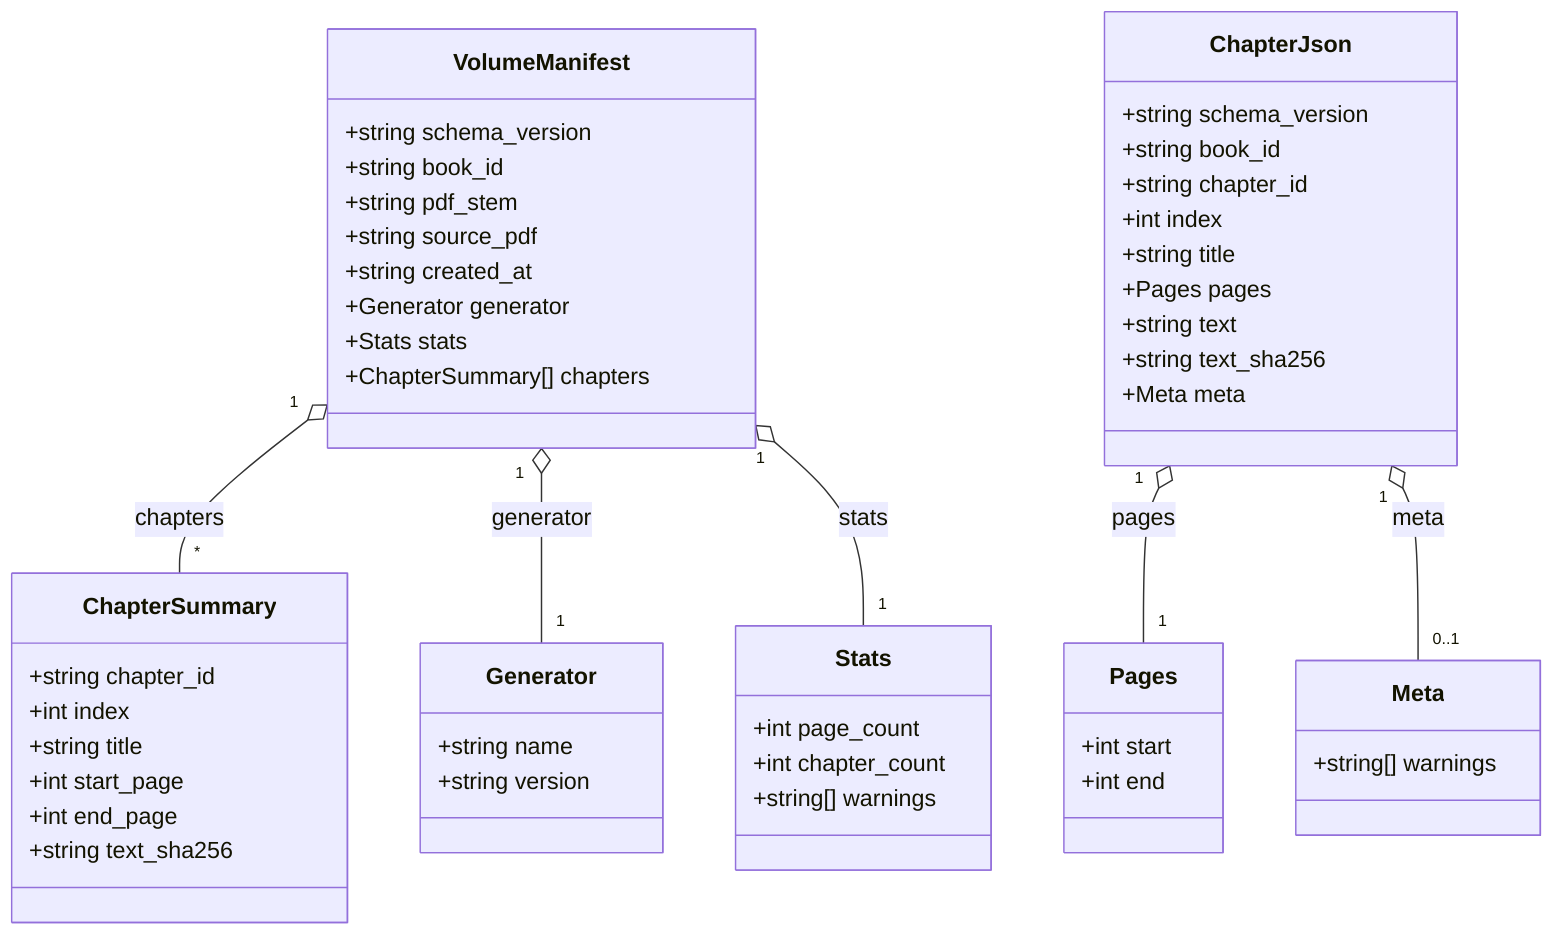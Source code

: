 classDiagram
  class VolumeManifest {
    +string schema_version
    +string book_id
    +string pdf_stem
    +string source_pdf
    +string created_at
    +Generator generator
    +Stats stats
    +ChapterSummary[] chapters
  }

  class Generator {
    +string name
    +string version
  }

  class Stats {
    +int page_count
    +int chapter_count
    +string[] warnings
  }

  class ChapterSummary {
    +string chapter_id
    +int index
    +string title
    +int start_page
    +int end_page
    +string text_sha256
  }

  class ChapterJson {
    +string schema_version
    +string book_id
    +string chapter_id
    +int index
    +string title
    +Pages pages
    +string text
    +string text_sha256
    +Meta meta
  }

  class Pages {
    +int start
    +int end
  }

  class Meta {
    +string[] warnings
  }

  VolumeManifest "1" o-- "*" ChapterSummary : chapters
  VolumeManifest "1" o-- "1" Generator : generator
  VolumeManifest "1" o-- "1" Stats : stats
  ChapterJson "1" o-- "1" Pages : pages
  ChapterJson "1" o-- "0..1" Meta : meta